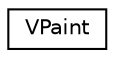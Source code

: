 digraph G
{
  edge [fontname="Helvetica",fontsize="10",labelfontname="Helvetica",labelfontsize="10"];
  node [fontname="Helvetica",fontsize="10",shape=record];
  rankdir=LR;
  Node1 [label="VPaint",height=0.2,width=0.4,color="black", fillcolor="white", style="filled",URL="$de/d1e/structVPaint.html"];
}
